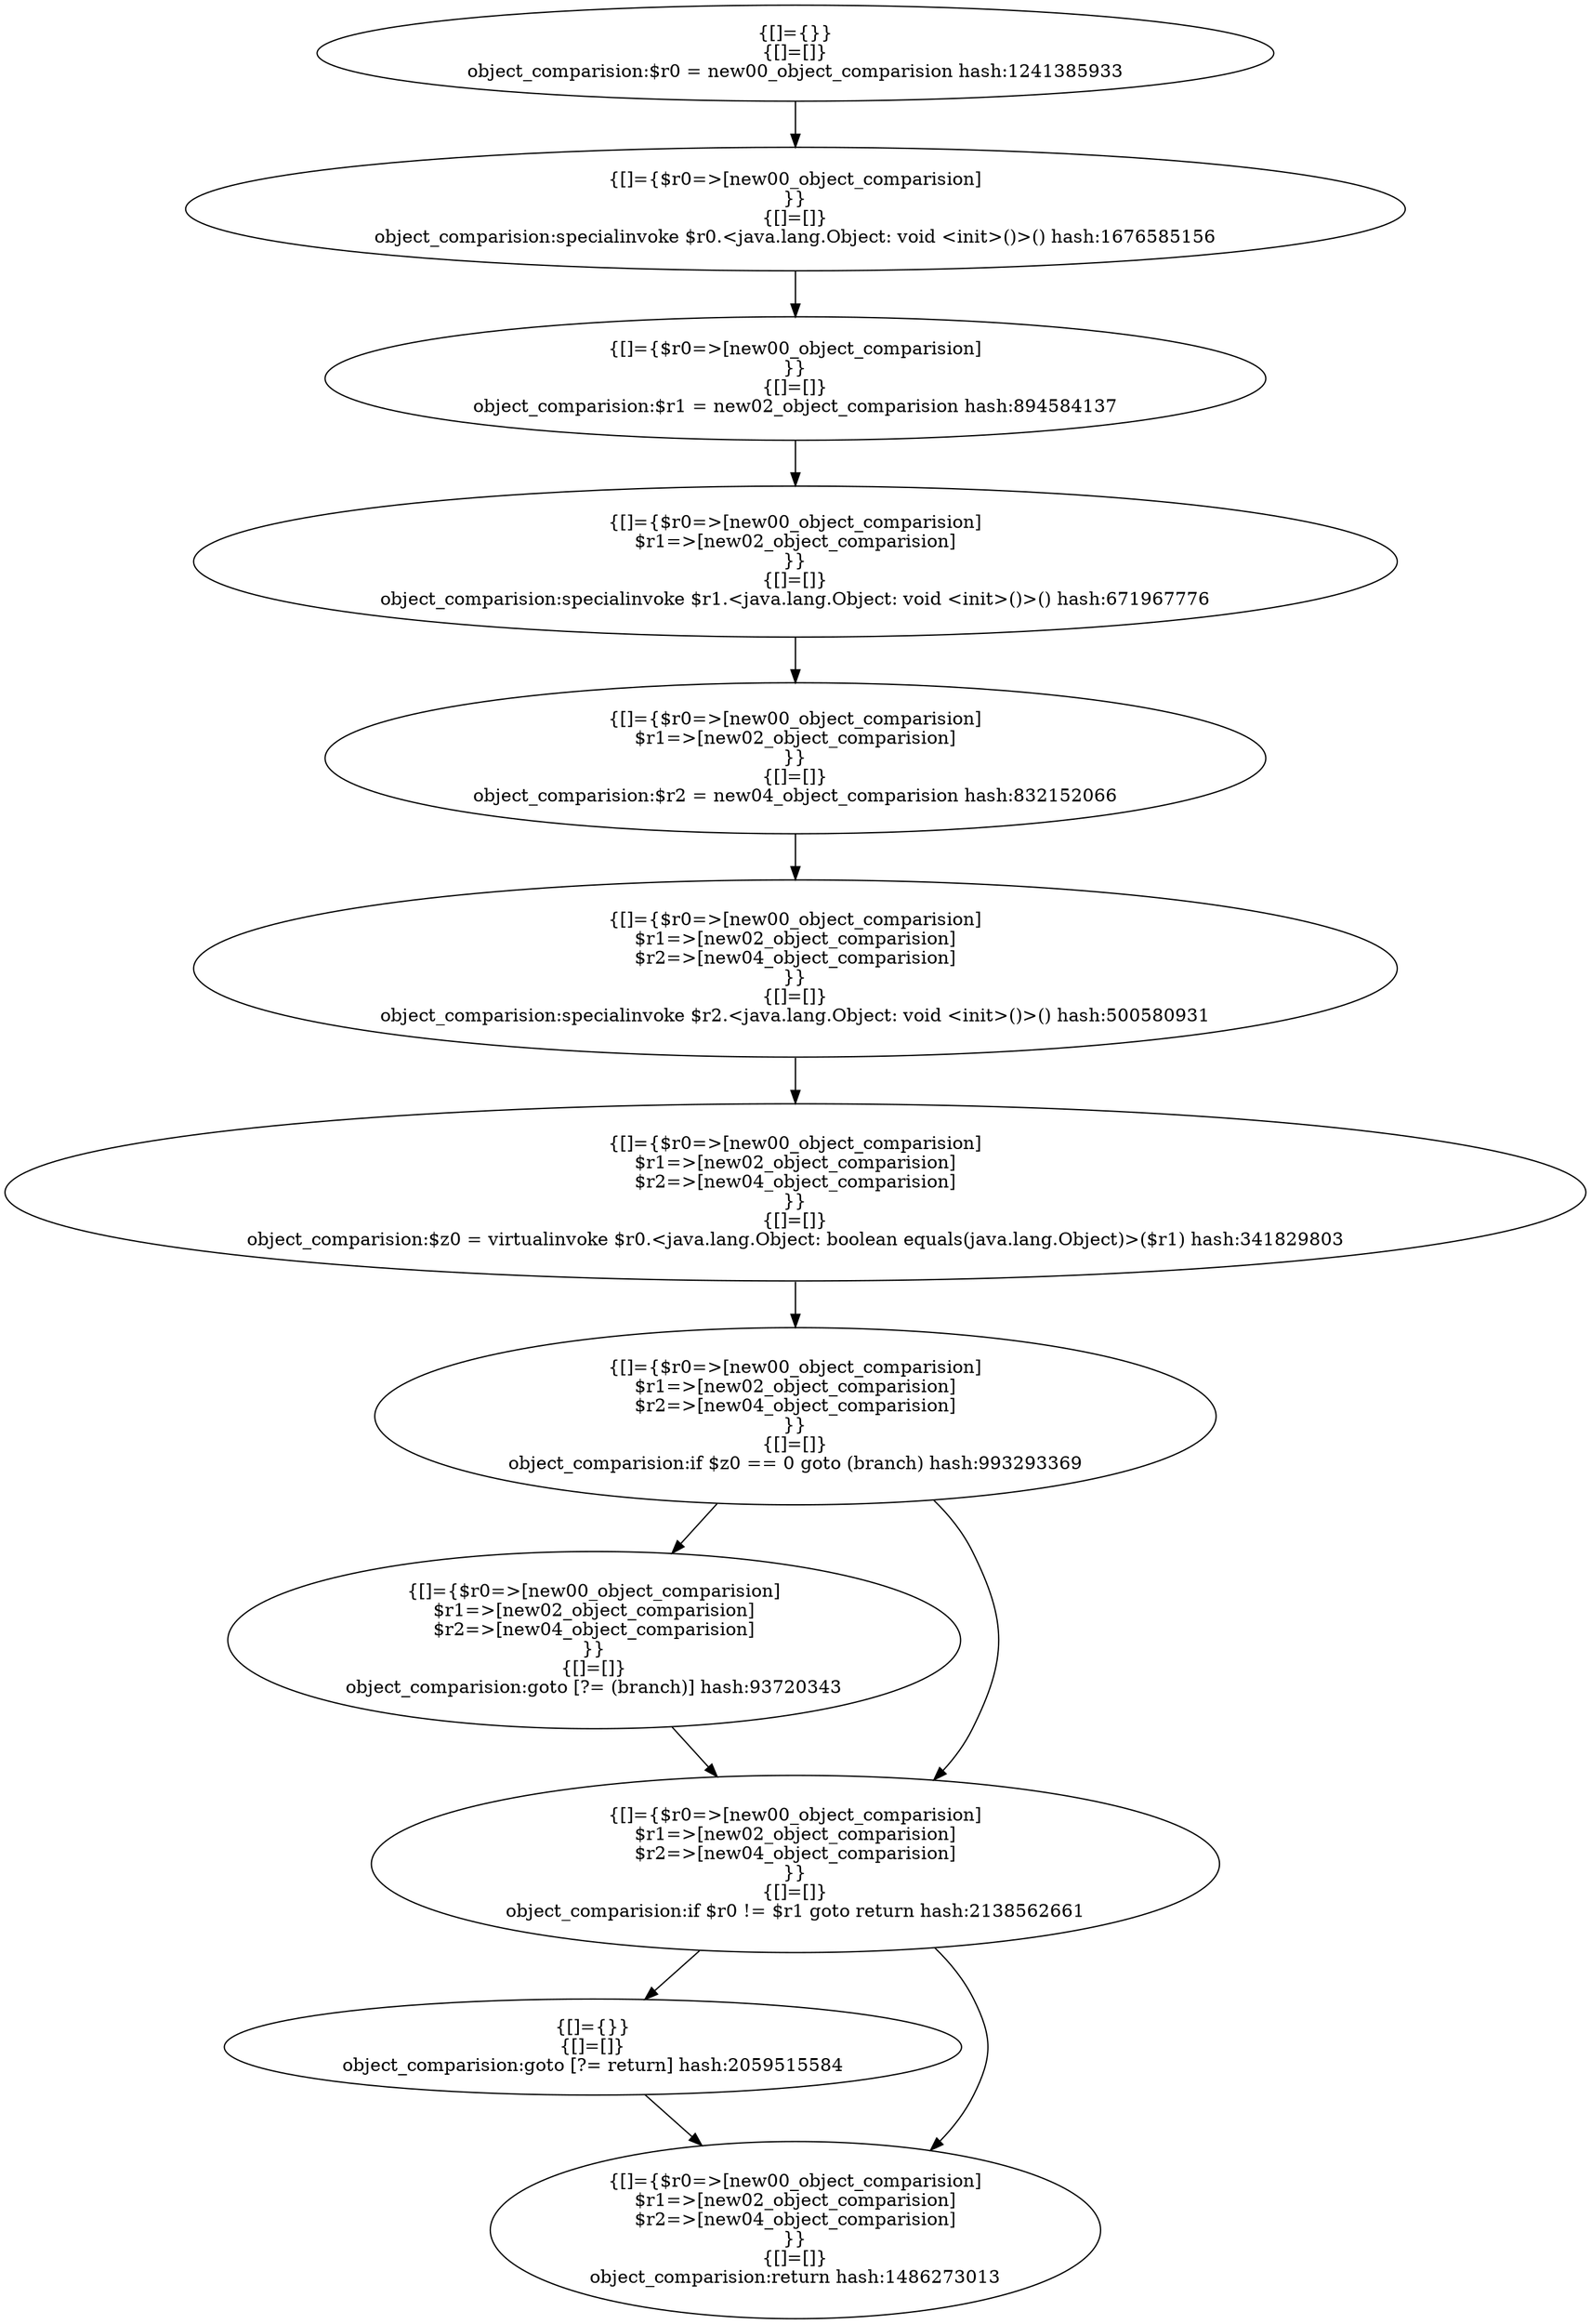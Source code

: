 digraph "./target2-mine/MyTest.object_comparision" {
    "{[]={}}
{[]=[]}
object_comparision:$r0 = new00_object_comparision hash:1241385933";
    "{[]={$r0=>[new00_object_comparision]
}}
{[]=[]}
object_comparision:specialinvoke $r0.<java.lang.Object: void <init>()>() hash:1676585156";
    "{[]={$r0=>[new00_object_comparision]
}}
{[]=[]}
object_comparision:$r1 = new02_object_comparision hash:894584137";
    "{[]={$r0=>[new00_object_comparision]
$r1=>[new02_object_comparision]
}}
{[]=[]}
object_comparision:specialinvoke $r1.<java.lang.Object: void <init>()>() hash:671967776";
    "{[]={$r0=>[new00_object_comparision]
$r1=>[new02_object_comparision]
}}
{[]=[]}
object_comparision:$r2 = new04_object_comparision hash:832152066";
    "{[]={$r0=>[new00_object_comparision]
$r1=>[new02_object_comparision]
$r2=>[new04_object_comparision]
}}
{[]=[]}
object_comparision:specialinvoke $r2.<java.lang.Object: void <init>()>() hash:500580931";
    "{[]={$r0=>[new00_object_comparision]
$r1=>[new02_object_comparision]
$r2=>[new04_object_comparision]
}}
{[]=[]}
object_comparision:$z0 = virtualinvoke $r0.<java.lang.Object: boolean equals(java.lang.Object)>($r1) hash:341829803";
    "{[]={$r0=>[new00_object_comparision]
$r1=>[new02_object_comparision]
$r2=>[new04_object_comparision]
}}
{[]=[]}
object_comparision:if $z0 == 0 goto (branch) hash:993293369";
    "{[]={$r0=>[new00_object_comparision]
$r1=>[new02_object_comparision]
$r2=>[new04_object_comparision]
}}
{[]=[]}
object_comparision:goto [?= (branch)] hash:93720343";
    "{[]={$r0=>[new00_object_comparision]
$r1=>[new02_object_comparision]
$r2=>[new04_object_comparision]
}}
{[]=[]}
object_comparision:if $r0 != $r1 goto return hash:2138562661";
    "{[]={}}
{[]=[]}
object_comparision:goto [?= return] hash:2059515584";
    "{[]={$r0=>[new00_object_comparision]
$r1=>[new02_object_comparision]
$r2=>[new04_object_comparision]
}}
{[]=[]}
object_comparision:return hash:1486273013";
    "{[]={}}
{[]=[]}
object_comparision:$r0 = new00_object_comparision hash:1241385933"->"{[]={$r0=>[new00_object_comparision]
}}
{[]=[]}
object_comparision:specialinvoke $r0.<java.lang.Object: void <init>()>() hash:1676585156";
    "{[]={$r0=>[new00_object_comparision]
}}
{[]=[]}
object_comparision:specialinvoke $r0.<java.lang.Object: void <init>()>() hash:1676585156"->"{[]={$r0=>[new00_object_comparision]
}}
{[]=[]}
object_comparision:$r1 = new02_object_comparision hash:894584137";
    "{[]={$r0=>[new00_object_comparision]
}}
{[]=[]}
object_comparision:$r1 = new02_object_comparision hash:894584137"->"{[]={$r0=>[new00_object_comparision]
$r1=>[new02_object_comparision]
}}
{[]=[]}
object_comparision:specialinvoke $r1.<java.lang.Object: void <init>()>() hash:671967776";
    "{[]={$r0=>[new00_object_comparision]
$r1=>[new02_object_comparision]
}}
{[]=[]}
object_comparision:specialinvoke $r1.<java.lang.Object: void <init>()>() hash:671967776"->"{[]={$r0=>[new00_object_comparision]
$r1=>[new02_object_comparision]
}}
{[]=[]}
object_comparision:$r2 = new04_object_comparision hash:832152066";
    "{[]={$r0=>[new00_object_comparision]
$r1=>[new02_object_comparision]
}}
{[]=[]}
object_comparision:$r2 = new04_object_comparision hash:832152066"->"{[]={$r0=>[new00_object_comparision]
$r1=>[new02_object_comparision]
$r2=>[new04_object_comparision]
}}
{[]=[]}
object_comparision:specialinvoke $r2.<java.lang.Object: void <init>()>() hash:500580931";
    "{[]={$r0=>[new00_object_comparision]
$r1=>[new02_object_comparision]
$r2=>[new04_object_comparision]
}}
{[]=[]}
object_comparision:specialinvoke $r2.<java.lang.Object: void <init>()>() hash:500580931"->"{[]={$r0=>[new00_object_comparision]
$r1=>[new02_object_comparision]
$r2=>[new04_object_comparision]
}}
{[]=[]}
object_comparision:$z0 = virtualinvoke $r0.<java.lang.Object: boolean equals(java.lang.Object)>($r1) hash:341829803";
    "{[]={$r0=>[new00_object_comparision]
$r1=>[new02_object_comparision]
$r2=>[new04_object_comparision]
}}
{[]=[]}
object_comparision:$z0 = virtualinvoke $r0.<java.lang.Object: boolean equals(java.lang.Object)>($r1) hash:341829803"->"{[]={$r0=>[new00_object_comparision]
$r1=>[new02_object_comparision]
$r2=>[new04_object_comparision]
}}
{[]=[]}
object_comparision:if $z0 == 0 goto (branch) hash:993293369";
    "{[]={$r0=>[new00_object_comparision]
$r1=>[new02_object_comparision]
$r2=>[new04_object_comparision]
}}
{[]=[]}
object_comparision:if $z0 == 0 goto (branch) hash:993293369"->"{[]={$r0=>[new00_object_comparision]
$r1=>[new02_object_comparision]
$r2=>[new04_object_comparision]
}}
{[]=[]}
object_comparision:goto [?= (branch)] hash:93720343";
    "{[]={$r0=>[new00_object_comparision]
$r1=>[new02_object_comparision]
$r2=>[new04_object_comparision]
}}
{[]=[]}
object_comparision:if $z0 == 0 goto (branch) hash:993293369"->"{[]={$r0=>[new00_object_comparision]
$r1=>[new02_object_comparision]
$r2=>[new04_object_comparision]
}}
{[]=[]}
object_comparision:if $r0 != $r1 goto return hash:2138562661";
    "{[]={$r0=>[new00_object_comparision]
$r1=>[new02_object_comparision]
$r2=>[new04_object_comparision]
}}
{[]=[]}
object_comparision:goto [?= (branch)] hash:93720343"->"{[]={$r0=>[new00_object_comparision]
$r1=>[new02_object_comparision]
$r2=>[new04_object_comparision]
}}
{[]=[]}
object_comparision:if $r0 != $r1 goto return hash:2138562661";
    "{[]={$r0=>[new00_object_comparision]
$r1=>[new02_object_comparision]
$r2=>[new04_object_comparision]
}}
{[]=[]}
object_comparision:if $r0 != $r1 goto return hash:2138562661"->"{[]={}}
{[]=[]}
object_comparision:goto [?= return] hash:2059515584";
    "{[]={$r0=>[new00_object_comparision]
$r1=>[new02_object_comparision]
$r2=>[new04_object_comparision]
}}
{[]=[]}
object_comparision:if $r0 != $r1 goto return hash:2138562661"->"{[]={$r0=>[new00_object_comparision]
$r1=>[new02_object_comparision]
$r2=>[new04_object_comparision]
}}
{[]=[]}
object_comparision:return hash:1486273013";
    "{[]={}}
{[]=[]}
object_comparision:goto [?= return] hash:2059515584"->"{[]={$r0=>[new00_object_comparision]
$r1=>[new02_object_comparision]
$r2=>[new04_object_comparision]
}}
{[]=[]}
object_comparision:return hash:1486273013";
}
